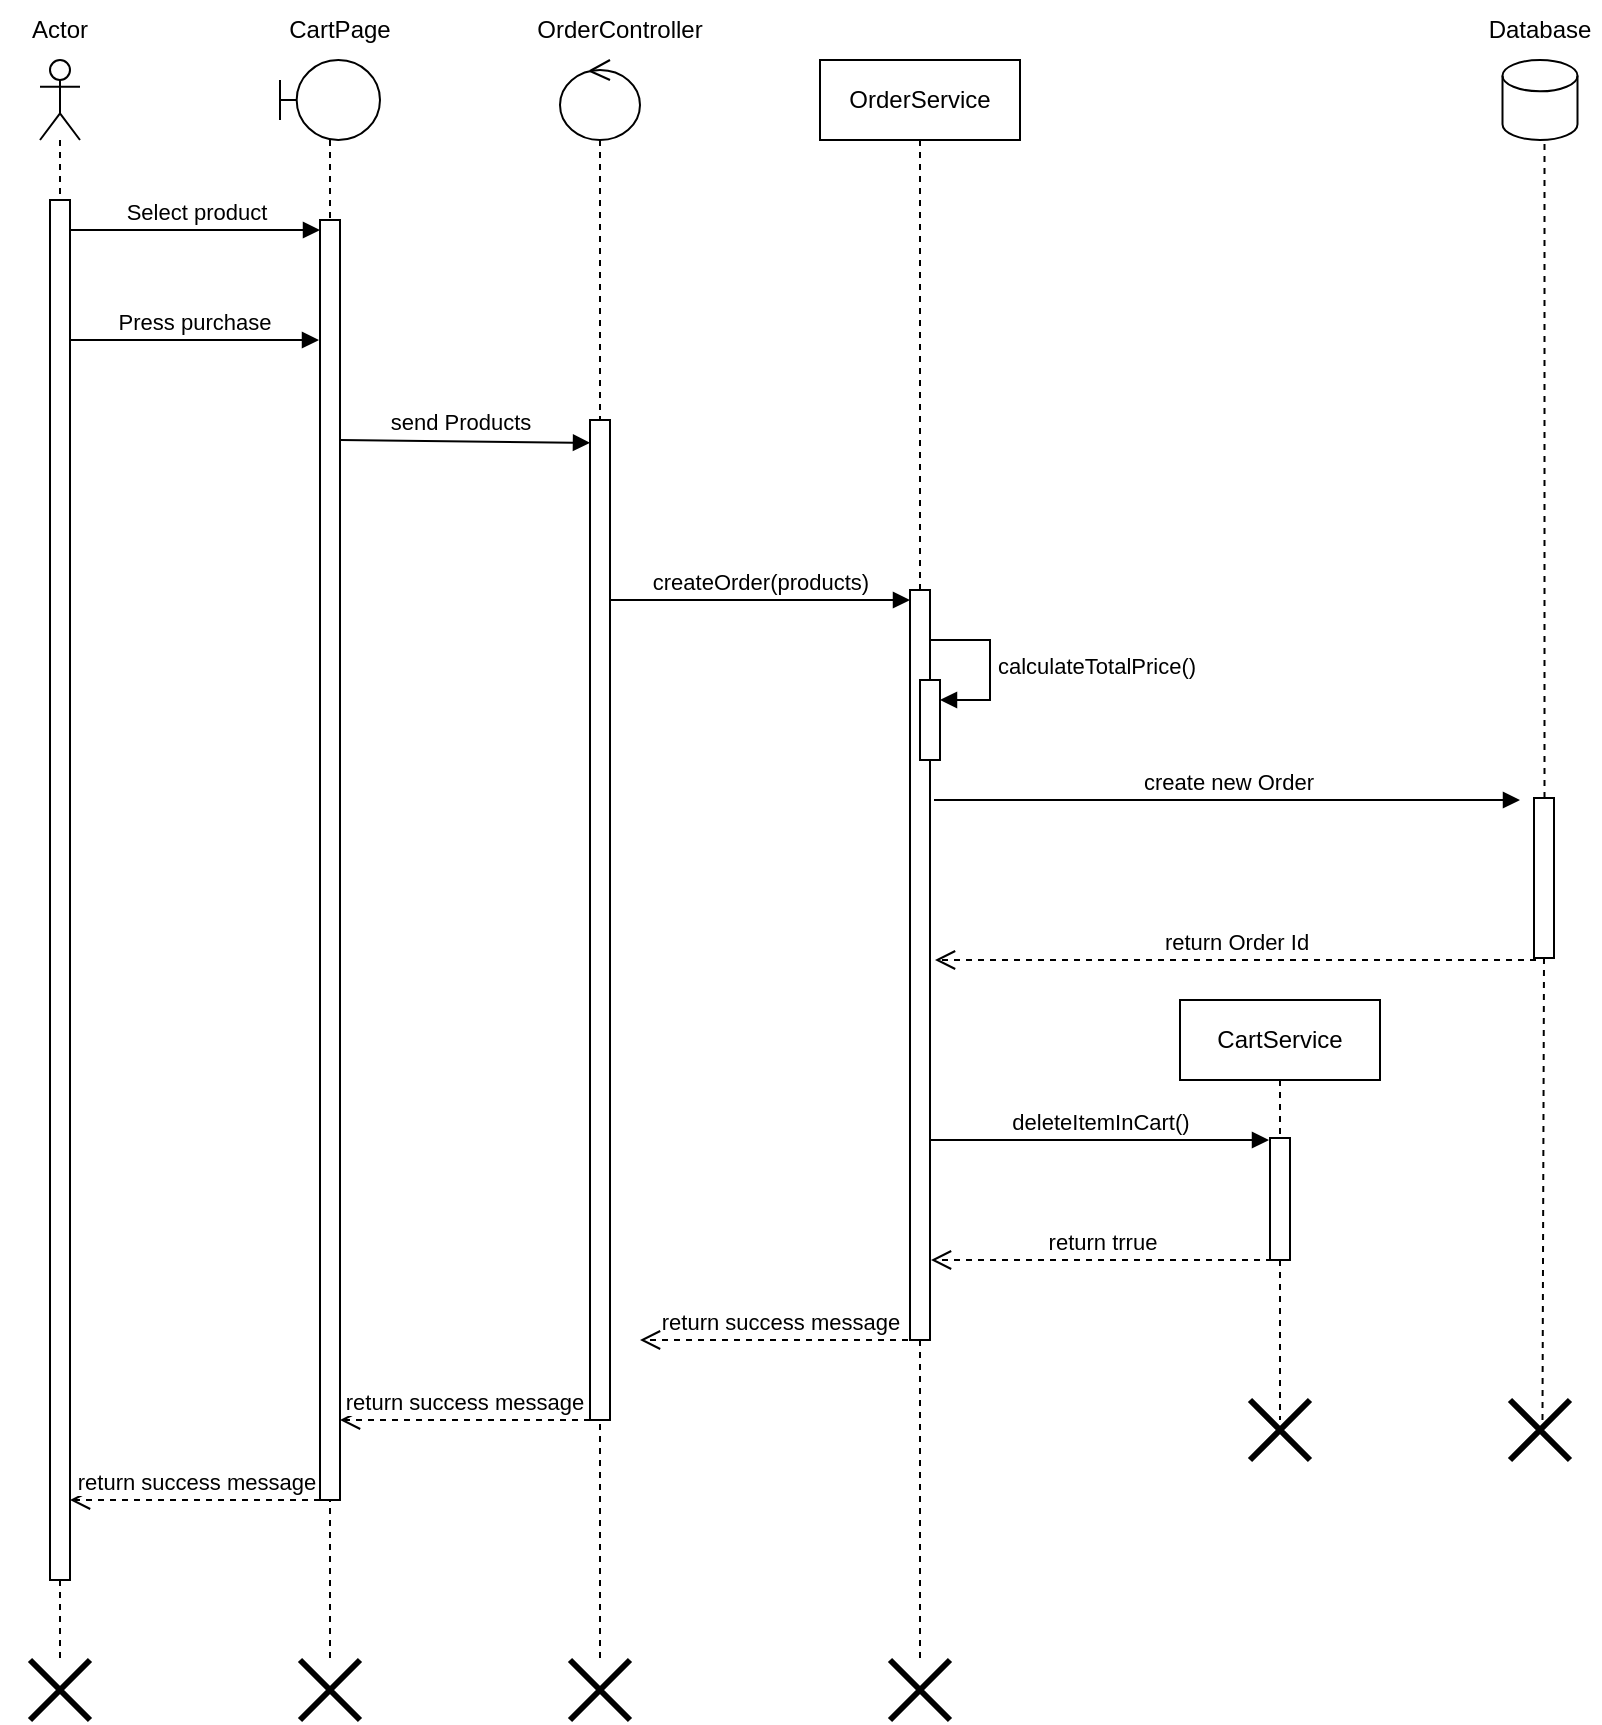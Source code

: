 <mxfile version="22.1.16" type="device">
  <diagram name="Page-1" id="9KK9zCkutjYJ6-uwmnWF">
    <mxGraphModel dx="1050" dy="638" grid="1" gridSize="10" guides="1" tooltips="1" connect="1" arrows="1" fold="1" page="1" pageScale="1" pageWidth="850" pageHeight="1100" math="0" shadow="0">
      <root>
        <mxCell id="0" />
        <mxCell id="1" parent="0" />
        <mxCell id="oYbW9BHKW6rPGXkPSTbu-1" value="" style="shape=umlLifeline;perimeter=lifelinePerimeter;whiteSpace=wrap;html=1;container=1;dropTarget=0;collapsible=0;recursiveResize=0;outlineConnect=0;portConstraint=eastwest;newEdgeStyle={&quot;curved&quot;:0,&quot;rounded&quot;:0};participant=umlActor;" parent="1" vertex="1">
          <mxGeometry x="70" y="80" width="20" height="800" as="geometry" />
        </mxCell>
        <mxCell id="oYbW9BHKW6rPGXkPSTbu-2" value="" style="html=1;points=[[0,0,0,0,5],[0,1,0,0,-5],[1,0,0,0,5],[1,1,0,0,-5]];perimeter=orthogonalPerimeter;outlineConnect=0;targetShapes=umlLifeline;portConstraint=eastwest;newEdgeStyle={&quot;curved&quot;:0,&quot;rounded&quot;:0};" parent="oYbW9BHKW6rPGXkPSTbu-1" vertex="1">
          <mxGeometry x="5" y="70" width="10" height="690" as="geometry" />
        </mxCell>
        <mxCell id="oYbW9BHKW6rPGXkPSTbu-3" value="Actor" style="text;html=1;strokeColor=none;fillColor=none;align=center;verticalAlign=middle;whiteSpace=wrap;rounded=0;" parent="1" vertex="1">
          <mxGeometry x="50" y="50" width="60" height="30" as="geometry" />
        </mxCell>
        <mxCell id="oYbW9BHKW6rPGXkPSTbu-4" value="" style="shape=umlLifeline;perimeter=lifelinePerimeter;whiteSpace=wrap;html=1;container=1;dropTarget=0;collapsible=0;recursiveResize=0;outlineConnect=0;portConstraint=eastwest;newEdgeStyle={&quot;curved&quot;:0,&quot;rounded&quot;:0};participant=umlBoundary;" parent="1" vertex="1">
          <mxGeometry x="190" y="80" width="50" height="800" as="geometry" />
        </mxCell>
        <mxCell id="oYbW9BHKW6rPGXkPSTbu-5" value="" style="html=1;points=[[0,0,0,0,5],[0,1,0,0,-5],[1,0,0,0,5],[1,1,0,0,-5]];perimeter=orthogonalPerimeter;outlineConnect=0;targetShapes=umlLifeline;portConstraint=eastwest;newEdgeStyle={&quot;curved&quot;:0,&quot;rounded&quot;:0};" parent="oYbW9BHKW6rPGXkPSTbu-4" vertex="1">
          <mxGeometry x="20" y="80" width="10" height="640" as="geometry" />
        </mxCell>
        <mxCell id="oYbW9BHKW6rPGXkPSTbu-8" value="CartPage" style="text;html=1;strokeColor=none;fillColor=none;align=center;verticalAlign=middle;whiteSpace=wrap;rounded=0;" parent="1" vertex="1">
          <mxGeometry x="190" y="50" width="60" height="30" as="geometry" />
        </mxCell>
        <mxCell id="oYbW9BHKW6rPGXkPSTbu-9" value="Select product" style="html=1;verticalAlign=bottom;startArrow=none;endArrow=block;startSize=8;curved=0;rounded=0;entryX=0;entryY=0;entryDx=0;entryDy=5;startFill=0;" parent="1" source="oYbW9BHKW6rPGXkPSTbu-2" target="oYbW9BHKW6rPGXkPSTbu-5" edge="1">
          <mxGeometry relative="1" as="geometry">
            <mxPoint x="90" y="165" as="sourcePoint" />
          </mxGeometry>
        </mxCell>
        <mxCell id="oYbW9BHKW6rPGXkPSTbu-10" value="send Products" style="html=1;verticalAlign=bottom;startArrow=none;endArrow=block;startSize=8;curved=0;rounded=0;entryX=0;entryY=0.063;entryDx=0;entryDy=0;entryPerimeter=0;startFill=0;" parent="1" edge="1">
          <mxGeometry x="-0.04" y="1" relative="1" as="geometry">
            <mxPoint x="220" y="270" as="sourcePoint" />
            <mxPoint x="345" y="271.42" as="targetPoint" />
            <mxPoint as="offset" />
          </mxGeometry>
        </mxCell>
        <mxCell id="oYbW9BHKW6rPGXkPSTbu-11" value="" style="shape=umlLifeline;perimeter=lifelinePerimeter;whiteSpace=wrap;html=1;container=1;dropTarget=0;collapsible=0;recursiveResize=0;outlineConnect=0;portConstraint=eastwest;newEdgeStyle={&quot;curved&quot;:0,&quot;rounded&quot;:0};participant=umlControl;" parent="1" vertex="1">
          <mxGeometry x="330" y="80" width="40" height="800" as="geometry" />
        </mxCell>
        <mxCell id="oYbW9BHKW6rPGXkPSTbu-12" value="" style="html=1;points=[[0,0,0,0,5],[0,1,0,0,-5],[1,0,0,0,5],[1,1,0,0,-5]];perimeter=orthogonalPerimeter;outlineConnect=0;targetShapes=umlLifeline;portConstraint=eastwest;newEdgeStyle={&quot;curved&quot;:0,&quot;rounded&quot;:0};" parent="oYbW9BHKW6rPGXkPSTbu-11" vertex="1">
          <mxGeometry x="15" y="180" width="10" height="500" as="geometry" />
        </mxCell>
        <mxCell id="oYbW9BHKW6rPGXkPSTbu-15" value="OrderController" style="text;html=1;strokeColor=none;fillColor=none;align=center;verticalAlign=middle;whiteSpace=wrap;rounded=0;" parent="1" vertex="1">
          <mxGeometry x="330" y="50" width="60" height="30" as="geometry" />
        </mxCell>
        <mxCell id="oYbW9BHKW6rPGXkPSTbu-16" value="OrderService" style="shape=umlLifeline;perimeter=lifelinePerimeter;whiteSpace=wrap;html=1;container=1;dropTarget=0;collapsible=0;recursiveResize=0;outlineConnect=0;portConstraint=eastwest;newEdgeStyle={&quot;curved&quot;:0,&quot;rounded&quot;:0};" parent="1" vertex="1">
          <mxGeometry x="460" y="80" width="100" height="800" as="geometry" />
        </mxCell>
        <mxCell id="oYbW9BHKW6rPGXkPSTbu-17" value="" style="html=1;points=[[0,0,0,0,5],[0,1,0,0,-5],[1,0,0,0,5],[1,1,0,0,-5]];perimeter=orthogonalPerimeter;outlineConnect=0;targetShapes=umlLifeline;portConstraint=eastwest;newEdgeStyle={&quot;curved&quot;:0,&quot;rounded&quot;:0};" parent="oYbW9BHKW6rPGXkPSTbu-16" vertex="1">
          <mxGeometry x="45" y="265" width="10" height="375" as="geometry" />
        </mxCell>
        <mxCell id="jQfuoXT0fdXZR7B8HAmx-8" value="" style="html=1;points=[[0,0,0,0,5],[0,1,0,0,-5],[1,0,0,0,5],[1,1,0,0,-5]];perimeter=orthogonalPerimeter;outlineConnect=0;targetShapes=umlLifeline;portConstraint=eastwest;newEdgeStyle={&quot;curved&quot;:0,&quot;rounded&quot;:0};" vertex="1" parent="oYbW9BHKW6rPGXkPSTbu-16">
          <mxGeometry x="50" y="310" width="10" height="40" as="geometry" />
        </mxCell>
        <mxCell id="jQfuoXT0fdXZR7B8HAmx-9" value="calculateTotalPrice()" style="html=1;align=left;spacingLeft=2;endArrow=block;rounded=0;edgeStyle=orthogonalEdgeStyle;curved=0;rounded=0;" edge="1" target="jQfuoXT0fdXZR7B8HAmx-8" parent="oYbW9BHKW6rPGXkPSTbu-16">
          <mxGeometry relative="1" as="geometry">
            <mxPoint x="55" y="290" as="sourcePoint" />
            <Array as="points">
              <mxPoint x="85" y="320" />
            </Array>
          </mxGeometry>
        </mxCell>
        <mxCell id="oYbW9BHKW6rPGXkPSTbu-18" value="createOrder(products)" style="html=1;verticalAlign=bottom;startArrow=none;endArrow=block;startSize=8;curved=0;rounded=0;entryX=0;entryY=0;entryDx=0;entryDy=5;startFill=0;" parent="1" source="oYbW9BHKW6rPGXkPSTbu-12" target="oYbW9BHKW6rPGXkPSTbu-17" edge="1">
          <mxGeometry relative="1" as="geometry">
            <mxPoint x="435" y="350" as="sourcePoint" />
          </mxGeometry>
        </mxCell>
        <mxCell id="oYbW9BHKW6rPGXkPSTbu-30" value="return success message" style="html=1;verticalAlign=bottom;endArrow=open;dashed=1;endSize=8;curved=0;rounded=0;" parent="1" edge="1">
          <mxGeometry x="0.004" relative="1" as="geometry">
            <mxPoint x="370" y="720" as="targetPoint" />
            <mxPoint x="510" y="720" as="sourcePoint" />
            <mxPoint as="offset" />
          </mxGeometry>
        </mxCell>
        <mxCell id="oYbW9BHKW6rPGXkPSTbu-31" value="return success message" style="html=1;verticalAlign=bottom;endArrow=open;dashed=1;endSize=8;curved=0;rounded=0;" parent="1" edge="1">
          <mxGeometry x="0.008" relative="1" as="geometry">
            <mxPoint x="220" y="760" as="targetPoint" />
            <mxPoint x="345" y="760" as="sourcePoint" />
            <mxPoint as="offset" />
          </mxGeometry>
        </mxCell>
        <mxCell id="oYbW9BHKW6rPGXkPSTbu-32" value="return success message" style="html=1;verticalAlign=bottom;endArrow=open;dashed=1;endSize=8;curved=0;rounded=0;" parent="1" edge="1">
          <mxGeometry relative="1" as="geometry">
            <mxPoint x="210" y="800" as="sourcePoint" />
            <mxPoint x="85" y="800" as="targetPoint" />
          </mxGeometry>
        </mxCell>
        <mxCell id="oYbW9BHKW6rPGXkPSTbu-39" value="" style="shape=cylinder3;whiteSpace=wrap;html=1;boundedLbl=1;backgroundOutline=1;size=7.833;" parent="1" vertex="1">
          <mxGeometry x="801.25" y="80" width="37.5" height="40" as="geometry" />
        </mxCell>
        <mxCell id="oYbW9BHKW6rPGXkPSTbu-40" value="" style="endArrow=none;dashed=1;html=1;rounded=0;entryX=0.5;entryY=1;entryDx=0;entryDy=0;entryPerimeter=0;" parent="1" source="mhscMTKuZYYwsaxTIH_v-7" edge="1">
          <mxGeometry width="50" height="50" relative="1" as="geometry">
            <mxPoint x="822.25" y="1001" as="sourcePoint" />
            <mxPoint x="822.25" y="121" as="targetPoint" />
          </mxGeometry>
        </mxCell>
        <mxCell id="oYbW9BHKW6rPGXkPSTbu-41" value="Database" style="text;html=1;strokeColor=none;fillColor=none;align=center;verticalAlign=middle;whiteSpace=wrap;rounded=0;" parent="1" vertex="1">
          <mxGeometry x="790" y="50" width="60" height="30" as="geometry" />
        </mxCell>
        <mxCell id="oYbW9BHKW6rPGXkPSTbu-42" value="" style="shape=umlDestroy;whiteSpace=wrap;html=1;strokeWidth=3;targetShapes=umlLifeline;" parent="1" vertex="1">
          <mxGeometry x="805" y="750" width="30" height="30" as="geometry" />
        </mxCell>
        <mxCell id="6Z-OR4mqL3u61Qj2kpZO-1" value="Press purchase" style="html=1;verticalAlign=bottom;startArrow=none;endArrow=block;startSize=8;curved=0;rounded=0;entryX=0;entryY=0;entryDx=0;entryDy=5;startFill=0;" parent="1" edge="1">
          <mxGeometry relative="1" as="geometry">
            <mxPoint x="84.5" y="220" as="sourcePoint" />
            <mxPoint x="209.5" y="220" as="targetPoint" />
          </mxGeometry>
        </mxCell>
        <mxCell id="6Z-OR4mqL3u61Qj2kpZO-2" value="" style="endArrow=none;dashed=1;html=1;rounded=0;entryX=0.5;entryY=1;entryDx=0;entryDy=0;entryPerimeter=0;" parent="1" target="mhscMTKuZYYwsaxTIH_v-7" edge="1">
          <mxGeometry width="50" height="50" relative="1" as="geometry">
            <mxPoint x="821.25" y="760" as="sourcePoint" />
            <mxPoint x="822.25" y="121" as="targetPoint" />
          </mxGeometry>
        </mxCell>
        <mxCell id="mhscMTKuZYYwsaxTIH_v-7" value="" style="html=1;points=[[0,0,0,0,5],[0,1,0,0,-5],[1,0,0,0,5],[1,1,0,0,-5]];perimeter=orthogonalPerimeter;outlineConnect=0;targetShapes=umlLifeline;portConstraint=eastwest;newEdgeStyle={&quot;curved&quot;:0,&quot;rounded&quot;:0};" parent="1" vertex="1">
          <mxGeometry x="817" y="449" width="10" height="80" as="geometry" />
        </mxCell>
        <mxCell id="6Z-OR4mqL3u61Qj2kpZO-3" value="" style="shape=umlDestroy;whiteSpace=wrap;html=1;strokeWidth=3;targetShapes=umlLifeline;" parent="1" vertex="1">
          <mxGeometry x="495" y="880" width="30" height="30" as="geometry" />
        </mxCell>
        <mxCell id="6Z-OR4mqL3u61Qj2kpZO-4" value="" style="shape=umlDestroy;whiteSpace=wrap;html=1;strokeWidth=3;targetShapes=umlLifeline;" parent="1" vertex="1">
          <mxGeometry x="335" y="880" width="30" height="30" as="geometry" />
        </mxCell>
        <mxCell id="6Z-OR4mqL3u61Qj2kpZO-5" value="" style="shape=umlDestroy;whiteSpace=wrap;html=1;strokeWidth=3;targetShapes=umlLifeline;" parent="1" vertex="1">
          <mxGeometry x="200" y="880" width="30" height="30" as="geometry" />
        </mxCell>
        <mxCell id="6Z-OR4mqL3u61Qj2kpZO-6" value="" style="shape=umlDestroy;whiteSpace=wrap;html=1;strokeWidth=3;targetShapes=umlLifeline;" parent="1" vertex="1">
          <mxGeometry x="65" y="880" width="30" height="30" as="geometry" />
        </mxCell>
        <mxCell id="jQfuoXT0fdXZR7B8HAmx-1" value="CartService" style="shape=umlLifeline;perimeter=lifelinePerimeter;whiteSpace=wrap;html=1;container=1;dropTarget=0;collapsible=0;recursiveResize=0;outlineConnect=0;portConstraint=eastwest;newEdgeStyle={&quot;curved&quot;:0,&quot;rounded&quot;:0};" vertex="1" parent="1">
          <mxGeometry x="640" y="550" width="100" height="210" as="geometry" />
        </mxCell>
        <mxCell id="jQfuoXT0fdXZR7B8HAmx-2" value="" style="html=1;points=[[0,0,0,0,5],[0,1,0,0,-5],[1,0,0,0,5],[1,1,0,0,-5]];perimeter=orthogonalPerimeter;outlineConnect=0;targetShapes=umlLifeline;portConstraint=eastwest;newEdgeStyle={&quot;curved&quot;:0,&quot;rounded&quot;:0};" vertex="1" parent="jQfuoXT0fdXZR7B8HAmx-1">
          <mxGeometry x="45" y="69" width="10" height="61" as="geometry" />
        </mxCell>
        <mxCell id="jQfuoXT0fdXZR7B8HAmx-3" value="" style="shape=umlDestroy;whiteSpace=wrap;html=1;strokeWidth=3;targetShapes=umlLifeline;" vertex="1" parent="1">
          <mxGeometry x="675" y="750" width="30" height="30" as="geometry" />
        </mxCell>
        <mxCell id="jQfuoXT0fdXZR7B8HAmx-10" value="create new Order" style="html=1;verticalAlign=bottom;endArrow=block;curved=0;rounded=0;" edge="1" parent="1">
          <mxGeometry width="80" relative="1" as="geometry">
            <mxPoint x="517" y="450" as="sourcePoint" />
            <mxPoint x="810" y="450" as="targetPoint" />
          </mxGeometry>
        </mxCell>
        <mxCell id="jQfuoXT0fdXZR7B8HAmx-11" value="return Order Id" style="html=1;verticalAlign=bottom;endArrow=open;dashed=1;endSize=8;curved=0;rounded=0;" edge="1" parent="1">
          <mxGeometry relative="1" as="geometry">
            <mxPoint x="818" y="530" as="sourcePoint" />
            <mxPoint x="517.5" y="530" as="targetPoint" />
          </mxGeometry>
        </mxCell>
        <mxCell id="jQfuoXT0fdXZR7B8HAmx-12" value="deleteItemInCart()" style="html=1;verticalAlign=bottom;endArrow=block;curved=0;rounded=0;" edge="1" parent="1">
          <mxGeometry width="80" relative="1" as="geometry">
            <mxPoint x="515" y="620" as="sourcePoint" />
            <mxPoint x="684.5" y="620" as="targetPoint" />
          </mxGeometry>
        </mxCell>
        <mxCell id="jQfuoXT0fdXZR7B8HAmx-13" value="return trrue" style="html=1;verticalAlign=bottom;endArrow=open;dashed=1;endSize=8;curved=0;rounded=0;" edge="1" parent="1">
          <mxGeometry relative="1" as="geometry">
            <mxPoint x="686" y="680" as="sourcePoint" />
            <mxPoint x="515.5" y="680" as="targetPoint" />
          </mxGeometry>
        </mxCell>
      </root>
    </mxGraphModel>
  </diagram>
</mxfile>

